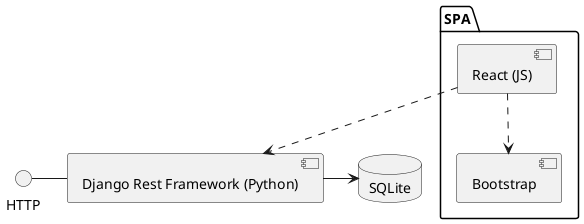 @startuml AppStructure
database "SQLite" 
package "SPA" {
    [React (JS)]
    [Bootstrap]
}

HTTP - [Django Rest Framework (Python)]
[Django Rest Framework (Python)] -> [SQLite]
[React (JS)] ..> [Bootstrap]
[React (JS)] ..> [Django Rest Framework (Python)]
@enduml